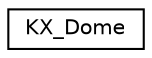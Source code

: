 digraph G
{
  edge [fontname="Helvetica",fontsize="10",labelfontname="Helvetica",labelfontsize="10"];
  node [fontname="Helvetica",fontsize="10",shape=record];
  rankdir=LR;
  Node1 [label="KX_Dome",height=0.2,width=0.4,color="black", fillcolor="white", style="filled",URL="$d5/d14/classKX__Dome.html",tooltip="class for render 3d scene"];
}
